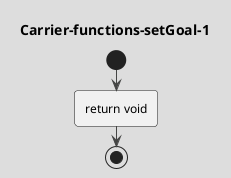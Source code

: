 @startuml Carrier-functions-setGoal-1
!theme toy 
title Carrier-functions-setGoal-1
start

' static void setGoal(RobotController rc) throws GameActionException {

' int x = rng.nextInt(rc.getMapWidth());
' int y = rng.nextInt(rc.getMapHeight());
' goalLoc = new MapLocation(x, y);

' // goalLoc = inverseHQLoc;
' //

' // goalLoc = new MapLocation(rc.getMapWidth()/4, rc.getMapHeight()/4);
' Pathing.moveTowards(rc, goalLoc);
' rc.setIndicatorString(" JJ setting the goal " + goalLoc);
' if (goalDebug) {
'     System.out.println(logDetails + " JJ setGoal goalLoc " + goalLoc );
' }
' }
' // canTransferResource(MapLocation, ResourceType, int) - Method in interface battlecode.common.RobotController
' // Tests whether the robot can transfer resource to a given location.

' // transferResource(MapLocation, ResourceType, int) - Method in interface battlecode.common.RobotController
' // Transfers resource to given location.

' // UPGRADE_WELL_AMOUNT - Static variable in class battlecode.common.GameConstants
' // The amount of adamantium or mana needed to upgrade a well's transfer rate

' // UPGRADE_TO_ELIXIR - Static variable in class battlecode.common.GameConstants
' // The amount of adamantium or mana needed to upgrade a well to elixir

' // buildCostElixir - Variable in enum battlecode.common.RobotType
' // Elixir cost to build a given robot or building.

' // elixirCost - Variable in enum battlecode.common.Anchor
' // The cost to build this anchor in elixir.

' // static void scanWells(RobotController rc) throws GameActionException {
' //     WellInfo[] wells = rc.senseNearbyWells();
' //     if(wells.length > 0) wellLoc = wells[0].getMapLocation();
' // }

:return void; 
stop
@enduml

' :addWell(RobotController rc, WellInfo well)
' :MapLocation me = rc.getLocation();
' while (for (int i = 0; i < MAX_STARTING_WELLS; i++)) 
'     if (rc.readSharedArray(i) == 0) then (true)
'         :rc.writeSharedArray(i, locationToInt(rc, me));
'         :break;
'     else (no)
'     endif
' endwhile



